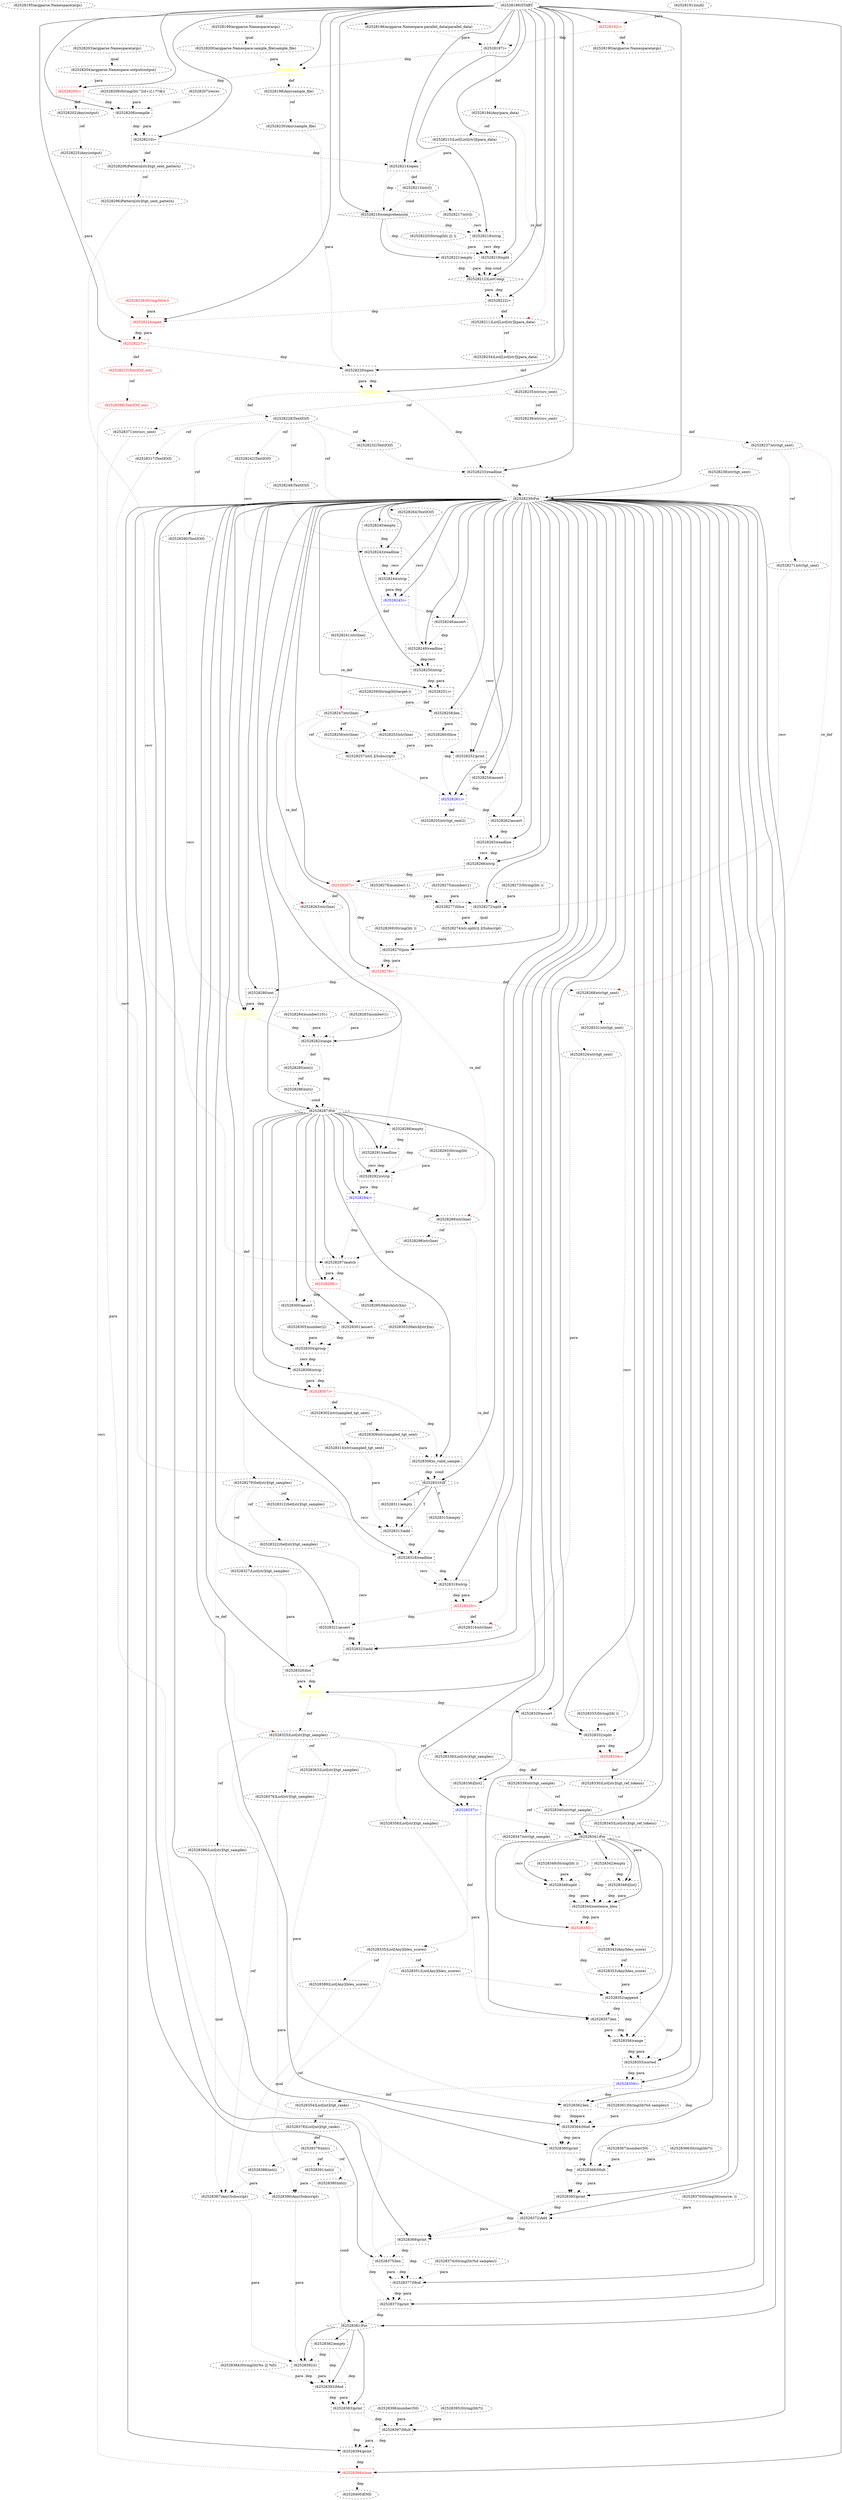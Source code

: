 digraph G {
1 [label="(62528274)str.split()[.](Subscript)" shape=ellipse style=dashed]
2 [label="(62528288)empty" shape=box style=dashed]
3 [label="(62528363)List[str](tgt_samples)" shape=ellipse style=dashed]
4 [label="(62528376)List[str](tgt_samples)" shape=ellipse style=dashed]
5 [label="(62528301)assert" shape=box style=dashed]
6 [label="(62528330)List[str](tgt_ref_tokens)" shape=ellipse style=dashed]
7 [label="(62528220)String(lit( ||| ))" shape=ellipse style=dashed]
8 [label="(62528367)number(50)" shape=ellipse style=dashed]
9 [label="(62528248)TextIO(f)" shape=ellipse style=dashed]
10 [label="(62528228)TextIO(f)" shape=ellipse style=dashed]
11 [label="(62528285)int(i)" shape=ellipse style=dashed]
12 [label="(62528207)re(re)" shape=ellipse style=dashed]
13 [label="(62528360)print" shape=box style=dashed]
14 [label="(62528195)argparse.Namespace(args)" shape=ellipse style=dashed]
15 [label="(62528347)str(tgt_sample)" shape=ellipse style=dashed]
16 [label="(62528200)argparse.Namespace.sample_file(sample_file)" shape=ellipse style=dashed]
17 [label="(62528354)List[int](tgt_ranks)" shape=ellipse style=dashed]
18 [label="(62528371)str(src_sent)" shape=ellipse style=dashed]
19 [label="(62528216)comprehension" shape=diamond style=dashed]
20 [label="(62528206)Pattern[str](tgt_sent_pattern)" shape=ellipse style=dashed]
21 [label="(62528337)=" shape=box style=dashed color=blue fontcolor=blue]
22 [label="(62528217)str(l)" shape=ellipse style=dashed]
23 [label="(62528332)split" shape=box style=dashed]
24 [label="(62528341)For" shape=diamond style=dashed]
25 [label="(62528343)Any(bleu_score)" shape=ellipse style=dashed]
26 [label="(62528318)readline" shape=box style=dashed]
27 [label="(62528351)List[Any](bleu_scores)" shape=ellipse style=dashed]
28 [label="(62528190)argparse.Namespace(args)" shape=ellipse style=dashed]
29 [label="(62528237)str(tgt_sent)" shape=ellipse style=dashed]
30 [label="(62528247)str(line)" shape=ellipse style=dashed]
31 [label="(62528335)List[Any](bleu_scores)" shape=ellipse style=dashed]
32 [label="(62528211)List[List[str]](para_data)" shape=ellipse style=dashed]
33 [label="(62528267)=" shape=box style=dashed color=red fontcolor=red]
34 [label="(62528326)list" shape=box style=dashed]
35 [label="(62528214)open" shape=box style=dashed]
36 [label="(62528264)TextIO(f)" shape=ellipse style=dashed]
37 [label="(62528268)str(tgt_sent)" shape=ellipse style=dashed]
38 [label="(62528282)range" shape=box style=dashed]
39 [label="(62528362)len" shape=box style=dashed]
40 [label="(62528298)str(line)" shape=ellipse style=dashed]
41 [label="(62528366)String(lit(*))" shape=ellipse style=dashed]
42 [label="(62528331)str(tgt_sent)" shape=ellipse style=dashed]
43 [label="(62528389)List[Any](bleu_scores)" shape=ellipse style=dashed]
44 [label="(62528378)List[int](tgt_ranks)" shape=ellipse style=dashed]
45 [label="(62528396)number(50)" shape=ellipse style=dashed]
46 [label="(62528287)For" shape=diamond style=dashed]
47 [label="(62528234)List[List[str]](para_data)" shape=ellipse style=dashed]
48 [label="(62528209)String(lit(^\[(\d+)\] (.*?)$))" shape=ellipse style=dashed]
49 [label="(62528339)str(tgt_sample)" shape=ellipse style=dashed]
50 [label="(62528224)open" shape=box style=dashed color=red fontcolor=red]
51 [label="(62528273)String(lit( ))" shape=ellipse style=dashed]
52 [label="(62528333)String(lit( ))" shape=ellipse style=dashed]
53 [label="(62528369)print" shape=box style=dashed]
54 [label="(62528269)String(lit( ))" shape=ellipse style=dashed]
55 [label="(62528393)Mod" shape=box style=dashed]
56 [label="(62528316)str(line)" shape=ellipse style=dashed]
57 [label="(62528356)range" shape=box style=dashed]
58 [label="(62528215)List[List[str]](para_data)" shape=ellipse style=dashed]
59 [label="(62528232)TextIO(f)" shape=ellipse style=dashed]
60 [label="(62528205)=" shape=box style=dashed color=red fontcolor=red]
61 [label="(62528197)=" shape=box style=dashed color=black fontcolor=black]
62 [label="(62528306)strip" shape=box style=dashed]
63 [label="(62528231)=" shape=box style=dashed color=yellow fontcolor=yellow]
64 [label="(62528194)Any(para_data)" shape=ellipse style=dashed]
65 [label="(62528340)str(tgt_sample)" shape=ellipse style=dashed]
66 [label="(62528344)sentence_bleu" shape=box style=dashed]
67 [label="(62528239)For" shape=diamond style=dashed]
68 [label="(62528382)empty" shape=box style=dashed]
69 [label="(62528358)List[str](tgt_samples)" shape=ellipse style=dashed]
70 [label="(62528304)group" shape=box style=dashed]
71 [label="(62528258)len" shape=box style=dashed]
72 [label="(62528277)Slice" shape=box style=dashed]
73 [label="(62528252)print" shape=box style=dashed]
74 [label="(62528245)=" shape=box style=dashed color=blue fontcolor=blue]
75 [label="(62528235)str(src_sent)" shape=ellipse style=dashed]
76 [label="(62528256)str(line)" shape=ellipse style=dashed]
77 [label="(62528257)str[.](Subscript)" shape=ellipse style=dashed]
78 [label="(62528361)String(lit(%d samples))" shape=ellipse style=dashed]
79 [label="(62528373)print" shape=box style=dashed]
80 [label="(62528238)str(tgt_sent)" shape=ellipse style=dashed]
81 [label="(62528365)print" shape=box style=dashed]
82 [label="(62528233)readline" shape=box style=dashed]
83 [label="(62528203)argparse.Namespace(args)" shape=ellipse style=dashed]
84 [label="(62528212)ListComp" shape=diamond style=dashed]
85 [label="(62528311)empty" shape=box style=dashed]
86 [label="(62528240)empty" shape=box style=dashed]
87 [label="(62528375)len" shape=box style=dashed]
88 [label="(62528381)For" shape=diamond style=dashed]
89 [label="(62528309)str(sampled_tgt_sent)" shape=ellipse style=dashed]
90 [label="(62528324)str(tgt_sent)" shape=ellipse style=dashed]
91 [label="(62528313)add" shape=box style=dashed]
92 [label="(62528196)argparse.Namespace.parallel_data(parallel_data)" shape=ellipse style=dashed]
93 [label="(62528307)=" shape=box style=dashed color=red fontcolor=red]
94 [label="(62528342)empty" shape=box style=dashed]
95 [label="(62528218)strip" shape=box style=dashed]
96 [label="(62528243)readline" shape=box style=dashed]
97 [label="(62528368)Mult" shape=box style=dashed]
98 [label="(62528303)Match[str](m)" shape=ellipse style=dashed]
99 [label="(62528299)=" shape=box style=dashed color=red fontcolor=red]
100 [label="(62528315)empty" shape=box style=dashed]
101 [label="(62528189)START" style=dashed]
102 [label="(62528251)=" shape=box style=dashed color=black fontcolor=black]
103 [label="(62528370)String(lit(source: ))" shape=ellipse style=dashed]
104 [label="(62528280)set" shape=box style=dashed]
105 [label="(62528310)If" shape=diamond style=dashed]
106 [label="(62528328)=" shape=box style=dashed color=yellow fontcolor=yellow]
107 [label="(62528392)()" shape=box style=dashed]
108 [label="(62528276)number(-1)" shape=ellipse style=dashed]
109 [label="(62528383)print" shape=box style=dashed]
110 [label="(62528338)List[str](tgt_samples)" shape=ellipse style=dashed]
111 [label="(62528391)int(i)" shape=ellipse style=dashed]
112 [label="(62528208)compile" shape=box style=dashed]
113 [label="(62528236)str(src_sent)" shape=ellipse style=dashed]
114 [label="(62528321)assert" shape=box style=dashed]
115 [label="(62528250)strip" shape=box style=dashed]
116 [label="(62528262)assert" shape=box style=dashed]
117 [label="(62528305)number(2)" shape=ellipse style=dashed]
118 [label="(62528394)print" shape=box style=dashed]
119 [label="(62528314)str(sampled_tgt_sent)" shape=ellipse style=dashed]
120 [label="(62528345)List[str](tgt_ref_tokens)" shape=ellipse style=dashed]
121 [label="(62528226)String(lit(w))" shape=ellipse style=dashed color=red fontcolor=red]
122 [label="(62528322)Set[str](tgt_samples)" shape=ellipse style=dashed]
123 [label="(62528390)Any(Subscript)" shape=ellipse style=dashed]
124 [label="(62528349)String(lit( ))" shape=ellipse style=dashed]
125 [label="(62528359)=" shape=box style=dashed color=blue fontcolor=blue]
126 [label="(62528329)assert" shape=box style=dashed]
127 [label="(62528225)Any(output)" shape=ellipse style=dashed]
128 [label="(62528223)TextIO(f_out)" shape=ellipse style=dashed color=red fontcolor=red]
129 [label="(62528384)String(lit(%s ||| %f))" shape=ellipse style=dashed]
130 [label="(62528279)Set[str](tgt_samples)" shape=ellipse style=dashed]
131 [label="(62528346)[list]" shape=box style=dashed]
132 [label="(62528271)str(tgt_sent)" shape=ellipse style=dashed]
133 [label="(62528198)Any(sample_file)" shape=ellipse style=dashed]
134 [label="(62528380)int(i)" shape=ellipse style=dashed]
135 [label="(62528227)=" shape=box style=dashed color=red fontcolor=red]
136 [label="(62528312)Set[str](tgt_samples)" shape=ellipse style=dashed]
137 [label="(62528297)match" shape=box style=dashed]
138 [label="(62528317)TextIO(f)" shape=ellipse style=dashed]
139 [label="(62528283)number(1)" shape=ellipse style=dashed]
140 [label="(62528221)empty" shape=box style=dashed]
141 [label="(62528263)str(line)" shape=ellipse style=dashed]
142 [label="(62528399)close" shape=box style=dashed color=red fontcolor=red]
143 [label="(62528296)Pattern[str](tgt_sent_pattern)" shape=ellipse style=dashed]
144 [label="(62528292)rstrip" shape=box style=dashed]
145 [label="(62528266)strip" shape=box style=dashed]
146 [label="(62528244)strip" shape=box style=dashed]
147 [label="(62528275)number(1)" shape=ellipse style=dashed]
148 [label="(62528395)String(lit(*))" shape=ellipse style=dashed]
149 [label="(62528372)Add" shape=box style=dashed]
150 [label="(62528229)open" shape=box style=dashed]
151 [label="(62528293)String(lit(
))" shape=ellipse style=dashed]
152 [label="(62528308)is_valid_sample" shape=box style=dashed]
153 [label="(62528270)join" shape=box style=dashed]
154 [label="(62528379)int(i)" shape=ellipse style=dashed]
155 [label="(62528192)=" shape=box style=dashed color=red fontcolor=red]
156 [label="(62528260)Slice" shape=box style=dashed]
157 [label="(62528213)str(l)" shape=ellipse style=dashed]
158 [label="(62528355)sorted" shape=box style=dashed]
159 [label="(62528291)readline" shape=box style=dashed]
160 [label="(62528323)add" shape=box style=dashed]
161 [label="(62528202)Any(output)" shape=ellipse style=dashed]
162 [label="(62528374)String(lit(%d samples))" shape=ellipse style=dashed]
163 [label="(62528253)str(line)" shape=ellipse style=dashed]
164 [label="(62528336)[list]" shape=box style=dashed]
165 [label="(62528388)int(i)" shape=ellipse style=dashed]
166 [label="(62528210)=" shape=box style=dashed color=black fontcolor=black]
167 [label="(62528246)assert" shape=box style=dashed]
168 [label="(62528255)str(tgt_sent2)" shape=ellipse style=dashed]
169 [label="(62528219)split" shape=box style=dashed]
170 [label="(62528302)str(sampled_tgt_sent)" shape=ellipse style=dashed]
171 [label="(62528387)Any(Subscript)" shape=ellipse style=dashed]
172 [label="(62528295)Match[str](m)" shape=ellipse style=dashed]
173 [label="(62528201)=" shape=box style=dashed color=yellow fontcolor=yellow]
174 [label="(62528284)number(101)" shape=ellipse style=dashed]
175 [label="(62528191)(null)" shape=ellipse style=dashed]
176 [label="(62528261)=" shape=box style=dashed color=blue fontcolor=blue]
177 [label="(62528348)split" shape=box style=dashed]
178 [label="(62528350)=" shape=box style=dashed color=red fontcolor=red]
179 [label="(62528327)List[str](tgt_samples)" shape=ellipse style=dashed]
180 [label="(62528242)TextIO(f)" shape=ellipse style=dashed]
181 [label="(62528254)assert" shape=box style=dashed]
182 [label="(62528325)List[str](tgt_samples)" shape=ellipse style=dashed]
183 [label="(62528364)Mod" shape=box style=dashed]
184 [label="(62528319)strip" shape=box style=dashed]
185 [label="(62528290)TextIO(f)" shape=ellipse style=dashed]
186 [label="(62528286)int(i)" shape=ellipse style=dashed]
187 [label="(62528377)Mod" shape=box style=dashed]
188 [label="(62528204)argparse.Namespace.output(output)" shape=ellipse style=dashed]
189 [label="(62528249)readline" shape=box style=dashed]
190 [label="(62528300)assert" shape=box style=dashed]
191 [label="(62528320)=" shape=box style=dashed color=red fontcolor=red]
192 [label="(62528289)str(line)" shape=ellipse style=dashed]
193 [label="(62528222)=" shape=box style=dashed color=black fontcolor=black]
194 [label="(62528272)split" shape=box style=dashed]
195 [label="(62528199)argparse.Namespace(args)" shape=ellipse style=dashed]
196 [label="(62528281)=" shape=box style=dashed color=yellow fontcolor=yellow]
197 [label="(62528398)TextIO(f_out)" shape=ellipse style=dashed color=red fontcolor=red]
198 [label="(62528230)Any(sample_file)" shape=ellipse style=dashed]
199 [label="(62528241)str(line)" shape=ellipse style=dashed]
200 [label="(62528294)=" shape=box style=dashed color=blue fontcolor=blue]
201 [label="(62528265)readline" shape=box style=dashed]
202 [label="(62528259)String(lit(target:))" shape=ellipse style=dashed]
203 [label="(62528397)Mult" shape=box style=dashed]
204 [label="(62528352)append" shape=box style=dashed]
205 [label="(62528386)List[str](tgt_samples)" shape=ellipse style=dashed]
206 [label="(62528334)=" shape=box style=dashed color=red fontcolor=red]
207 [label="(62528278)=" shape=box style=dashed color=red fontcolor=red]
208 [label="(62528353)Any(bleu_score)" shape=ellipse style=dashed]
209 [label="(62528400)END" style=dashed]
210 [label="(62528357)len" shape=box style=dashed]
194 -> 1 [label="qual" style=dotted];
72 -> 1 [label="para" style=dotted];
46 -> 2 [label="" style=solid];
182 -> 3 [label="ref" style=dotted];
182 -> 4 [label="ref" style=dotted];
46 -> 5 [label="" style=solid];
190 -> 5 [label="dep" style=dotted];
206 -> 6 [label="def" style=dotted];
10 -> 9 [label="ref" style=dotted];
63 -> 10 [label="def" style=dotted];
38 -> 11 [label="def" style=dotted];
67 -> 13 [label="" style=solid];
183 -> 13 [label="dep" style=dotted];
183 -> 13 [label="para" style=dotted];
125 -> 13 [label="dep" style=dotted];
49 -> 15 [label="ref" style=dotted];
195 -> 16 [label="qual" style=dotted];
125 -> 17 [label="def" style=dotted];
75 -> 18 [label="ref" style=dotted];
101 -> 19 [label="" style=solid];
35 -> 19 [label="dep" style=dotted];
157 -> 19 [label="cond" style=dotted];
166 -> 20 [label="def" style=dotted];
67 -> 21 [label="" style=solid];
164 -> 21 [label="dep" style=dotted];
164 -> 21 [label="para" style=dotted];
157 -> 22 [label="ref" style=dotted];
67 -> 23 [label="" style=solid];
42 -> 23 [label="recv" style=dotted];
52 -> 23 [label="para" style=dotted];
126 -> 23 [label="dep" style=dotted];
67 -> 24 [label="" style=solid];
65 -> 24 [label="cond" style=dotted];
21 -> 24 [label="dep" style=dotted];
178 -> 25 [label="def" style=dotted];
67 -> 26 [label="" style=solid];
138 -> 26 [label="recv" style=dotted];
100 -> 26 [label="dep" style=dotted];
91 -> 26 [label="dep" style=dotted];
31 -> 27 [label="ref" style=dotted];
155 -> 28 [label="def" style=dotted];
113 -> 29 [label="def" style=dotted];
102 -> 30 [label="def" style=dotted];
199 -> 30 [label="re_def" style=dotted color=red];
21 -> 31 [label="def" style=dotted];
193 -> 32 [label="def" style=dotted];
64 -> 32 [label="re_def" style=dotted color=red];
67 -> 33 [label="" style=solid];
145 -> 33 [label="dep" style=dotted];
145 -> 33 [label="para" style=dotted];
67 -> 34 [label="" style=solid];
179 -> 34 [label="para" style=dotted];
160 -> 34 [label="dep" style=dotted];
101 -> 35 [label="" style=solid];
58 -> 35 [label="para" style=dotted];
166 -> 35 [label="dep" style=dotted];
10 -> 36 [label="ref" style=dotted];
207 -> 37 [label="def" style=dotted];
29 -> 37 [label="re_def" style=dotted color=red];
67 -> 38 [label="" style=solid];
139 -> 38 [label="para" style=dotted];
174 -> 38 [label="para" style=dotted];
196 -> 38 [label="dep" style=dotted];
67 -> 39 [label="" style=solid];
3 -> 39 [label="para" style=dotted];
125 -> 39 [label="dep" style=dotted];
192 -> 40 [label="ref" style=dotted];
37 -> 42 [label="ref" style=dotted];
31 -> 43 [label="ref" style=dotted];
17 -> 44 [label="ref" style=dotted];
67 -> 46 [label="" style=solid];
38 -> 46 [label="dep" style=dotted];
186 -> 46 [label="cond" style=dotted];
32 -> 47 [label="ref" style=dotted];
110 -> 49 [label="def" style=dotted];
101 -> 50 [label="" style=solid];
127 -> 50 [label="para" style=dotted];
121 -> 50 [label="para" style=dotted];
193 -> 50 [label="dep" style=dotted];
67 -> 53 [label="" style=solid];
149 -> 53 [label="dep" style=dotted];
149 -> 53 [label="para" style=dotted];
81 -> 53 [label="dep" style=dotted];
88 -> 55 [label="" style=solid];
129 -> 55 [label="para" style=dotted];
107 -> 55 [label="dep" style=dotted];
107 -> 55 [label="para" style=dotted];
68 -> 55 [label="dep" style=dotted];
191 -> 56 [label="def" style=dotted];
192 -> 56 [label="re_def" style=dotted color=red];
67 -> 57 [label="" style=solid];
210 -> 57 [label="dep" style=dotted];
210 -> 57 [label="para" style=dotted];
204 -> 57 [label="dep" style=dotted];
64 -> 58 [label="ref" style=dotted];
10 -> 59 [label="ref" style=dotted];
101 -> 60 [label="" style=solid];
188 -> 60 [label="para" style=dotted];
173 -> 60 [label="dep" style=dotted];
101 -> 61 [label="" style=solid];
92 -> 61 [label="para" style=dotted];
155 -> 61 [label="dep" style=dotted];
46 -> 62 [label="" style=solid];
70 -> 62 [label="dep" style=dotted];
70 -> 62 [label="recv" style=dotted];
101 -> 63 [label="" style=solid];
150 -> 63 [label="dep" style=dotted];
150 -> 63 [label="para" style=dotted];
61 -> 64 [label="def" style=dotted];
49 -> 65 [label="ref" style=dotted];
24 -> 66 [label="" style=solid];
131 -> 66 [label="dep" style=dotted];
131 -> 66 [label="para" style=dotted];
177 -> 66 [label="dep" style=dotted];
177 -> 66 [label="para" style=dotted];
94 -> 66 [label="dep" style=dotted];
101 -> 67 [label="" style=solid];
80 -> 67 [label="cond" style=dotted];
82 -> 67 [label="dep" style=dotted];
88 -> 68 [label="" style=solid];
182 -> 69 [label="ref" style=dotted];
46 -> 70 [label="" style=solid];
98 -> 70 [label="recv" style=dotted];
117 -> 70 [label="para" style=dotted];
5 -> 70 [label="dep" style=dotted];
67 -> 71 [label="" style=solid];
202 -> 71 [label="para" style=dotted];
147 -> 72 [label="para" style=dotted];
108 -> 72 [label="para" style=dotted];
67 -> 73 [label="" style=solid];
163 -> 73 [label="para" style=dotted];
102 -> 73 [label="dep" style=dotted];
67 -> 74 [label="" style=solid];
146 -> 74 [label="dep" style=dotted];
146 -> 74 [label="para" style=dotted];
47 -> 75 [label="def" style=dotted];
30 -> 76 [label="ref" style=dotted];
76 -> 77 [label="qual" style=dotted];
156 -> 77 [label="para" style=dotted];
30 -> 77 [label="ref" style=dotted];
67 -> 79 [label="" style=solid];
187 -> 79 [label="dep" style=dotted];
187 -> 79 [label="para" style=dotted];
53 -> 79 [label="dep" style=dotted];
29 -> 80 [label="ref" style=dotted];
67 -> 81 [label="" style=solid];
97 -> 81 [label="dep" style=dotted];
97 -> 81 [label="para" style=dotted];
13 -> 81 [label="dep" style=dotted];
101 -> 82 [label="" style=solid];
59 -> 82 [label="recv" style=dotted];
63 -> 82 [label="dep" style=dotted];
101 -> 84 [label="" style=solid];
169 -> 84 [label="dep" style=dotted];
169 -> 84 [label="cond" style=dotted];
140 -> 84 [label="dep" style=dotted];
140 -> 84 [label="para" style=dotted];
105 -> 85 [label="T"];
67 -> 86 [label="" style=solid];
67 -> 87 [label="" style=solid];
4 -> 87 [label="para" style=dotted];
53 -> 87 [label="dep" style=dotted];
67 -> 88 [label="" style=solid];
134 -> 88 [label="cond" style=dotted];
79 -> 88 [label="dep" style=dotted];
170 -> 89 [label="ref" style=dotted];
37 -> 90 [label="ref" style=dotted];
105 -> 91 [label="T"];
136 -> 91 [label="recv" style=dotted];
119 -> 91 [label="para" style=dotted];
85 -> 91 [label="dep" style=dotted];
14 -> 92 [label="qual" style=dotted];
46 -> 93 [label="" style=solid];
62 -> 93 [label="dep" style=dotted];
62 -> 93 [label="para" style=dotted];
24 -> 94 [label="" style=solid];
101 -> 95 [label="" style=solid];
22 -> 95 [label="recv" style=dotted];
19 -> 95 [label="dep" style=dotted];
67 -> 96 [label="" style=solid];
180 -> 96 [label="recv" style=dotted];
86 -> 96 [label="dep" style=dotted];
67 -> 97 [label="" style=solid];
41 -> 97 [label="para" style=dotted];
8 -> 97 [label="para" style=dotted];
13 -> 97 [label="dep" style=dotted];
172 -> 98 [label="ref" style=dotted];
46 -> 99 [label="" style=solid];
137 -> 99 [label="dep" style=dotted];
137 -> 99 [label="para" style=dotted];
105 -> 100 [label="F"];
67 -> 102 [label="" style=solid];
115 -> 102 [label="dep" style=dotted];
115 -> 102 [label="para" style=dotted];
67 -> 104 [label="" style=solid];
207 -> 104 [label="dep" style=dotted];
46 -> 105 [label="" style=solid];
152 -> 105 [label="dep" style=dotted];
152 -> 105 [label="cond" style=dotted];
67 -> 106 [label="" style=solid];
34 -> 106 [label="dep" style=dotted];
34 -> 106 [label="para" style=dotted];
88 -> 107 [label="" style=solid];
171 -> 107 [label="para" style=dotted];
123 -> 107 [label="para" style=dotted];
68 -> 107 [label="dep" style=dotted];
88 -> 109 [label="" style=solid];
55 -> 109 [label="dep" style=dotted];
55 -> 109 [label="para" style=dotted];
68 -> 109 [label="dep" style=dotted];
182 -> 110 [label="ref" style=dotted];
154 -> 111 [label="ref" style=dotted];
101 -> 112 [label="" style=solid];
12 -> 112 [label="recv" style=dotted];
48 -> 112 [label="para" style=dotted];
60 -> 112 [label="dep" style=dotted];
75 -> 113 [label="ref" style=dotted];
67 -> 114 [label="" style=solid];
191 -> 114 [label="dep" style=dotted];
67 -> 115 [label="" style=solid];
189 -> 115 [label="dep" style=dotted];
189 -> 115 [label="recv" style=dotted];
67 -> 116 [label="" style=solid];
176 -> 116 [label="dep" style=dotted];
67 -> 118 [label="" style=solid];
203 -> 118 [label="dep" style=dotted];
203 -> 118 [label="para" style=dotted];
109 -> 118 [label="dep" style=dotted];
170 -> 119 [label="ref" style=dotted];
6 -> 120 [label="ref" style=dotted];
130 -> 122 [label="ref" style=dotted];
43 -> 123 [label="qual" style=dotted];
111 -> 123 [label="para" style=dotted];
31 -> 123 [label="ref" style=dotted];
67 -> 125 [label="" style=solid];
158 -> 125 [label="dep" style=dotted];
158 -> 125 [label="para" style=dotted];
67 -> 126 [label="" style=solid];
106 -> 126 [label="dep" style=dotted];
161 -> 127 [label="ref" style=dotted];
135 -> 128 [label="def" style=dotted];
196 -> 130 [label="def" style=dotted];
24 -> 131 [label="" style=solid];
120 -> 131 [label="para" style=dotted];
94 -> 131 [label="dep" style=dotted];
29 -> 132 [label="ref" style=dotted];
173 -> 133 [label="def" style=dotted];
154 -> 134 [label="ref" style=dotted];
101 -> 135 [label="" style=solid];
50 -> 135 [label="dep" style=dotted];
50 -> 135 [label="para" style=dotted];
130 -> 136 [label="ref" style=dotted];
46 -> 137 [label="" style=solid];
143 -> 137 [label="recv" style=dotted];
40 -> 137 [label="para" style=dotted];
200 -> 137 [label="dep" style=dotted];
10 -> 138 [label="ref" style=dotted];
19 -> 140 [label="" style=solid];
33 -> 141 [label="def" style=dotted];
30 -> 141 [label="re_def" style=dotted color=red];
101 -> 142 [label="" style=solid];
197 -> 142 [label="recv" style=dotted];
118 -> 142 [label="dep" style=dotted];
20 -> 143 [label="ref" style=dotted];
46 -> 144 [label="" style=solid];
159 -> 144 [label="dep" style=dotted];
159 -> 144 [label="recv" style=dotted];
151 -> 144 [label="para" style=dotted];
2 -> 144 [label="dep" style=dotted];
67 -> 145 [label="" style=solid];
201 -> 145 [label="dep" style=dotted];
201 -> 145 [label="recv" style=dotted];
67 -> 146 [label="" style=solid];
96 -> 146 [label="dep" style=dotted];
96 -> 146 [label="recv" style=dotted];
67 -> 149 [label="" style=solid];
103 -> 149 [label="para" style=dotted];
18 -> 149 [label="para" style=dotted];
81 -> 149 [label="dep" style=dotted];
101 -> 150 [label="" style=solid];
198 -> 150 [label="para" style=dotted];
135 -> 150 [label="dep" style=dotted];
46 -> 152 [label="" style=solid];
89 -> 152 [label="para" style=dotted];
93 -> 152 [label="dep" style=dotted];
67 -> 153 [label="" style=solid];
54 -> 153 [label="recv" style=dotted];
1 -> 153 [label="para" style=dotted];
33 -> 153 [label="dep" style=dotted];
44 -> 154 [label="def" style=dotted];
101 -> 155 [label="" style=solid];
175 -> 155 [label="para" style=dotted];
71 -> 156 [label="para" style=dotted];
35 -> 157 [label="def" style=dotted];
67 -> 158 [label="" style=solid];
57 -> 158 [label="dep" style=dotted];
57 -> 158 [label="para" style=dotted];
204 -> 158 [label="dep" style=dotted];
46 -> 159 [label="" style=solid];
185 -> 159 [label="recv" style=dotted];
2 -> 159 [label="dep" style=dotted];
67 -> 160 [label="" style=solid];
122 -> 160 [label="recv" style=dotted];
90 -> 160 [label="para" style=dotted];
114 -> 160 [label="dep" style=dotted];
60 -> 161 [label="def" style=dotted];
30 -> 163 [label="ref" style=dotted];
67 -> 164 [label="" style=solid];
206 -> 164 [label="dep" style=dotted];
154 -> 165 [label="ref" style=dotted];
101 -> 166 [label="" style=solid];
112 -> 166 [label="dep" style=dotted];
112 -> 166 [label="para" style=dotted];
67 -> 167 [label="" style=solid];
74 -> 167 [label="dep" style=dotted];
176 -> 168 [label="def" style=dotted];
101 -> 169 [label="" style=solid];
95 -> 169 [label="dep" style=dotted];
95 -> 169 [label="recv" style=dotted];
7 -> 169 [label="para" style=dotted];
19 -> 169 [label="dep" style=dotted];
93 -> 170 [label="def" style=dotted];
205 -> 171 [label="qual" style=dotted];
165 -> 171 [label="para" style=dotted];
182 -> 171 [label="ref" style=dotted];
99 -> 172 [label="def" style=dotted];
101 -> 173 [label="" style=solid];
16 -> 173 [label="para" style=dotted];
61 -> 173 [label="dep" style=dotted];
67 -> 176 [label="" style=solid];
71 -> 176 [label="dep" style=dotted];
77 -> 176 [label="para" style=dotted];
181 -> 176 [label="dep" style=dotted];
24 -> 177 [label="" style=solid];
15 -> 177 [label="recv" style=dotted];
124 -> 177 [label="para" style=dotted];
94 -> 177 [label="dep" style=dotted];
24 -> 178 [label="" style=solid];
66 -> 178 [label="dep" style=dotted];
66 -> 178 [label="para" style=dotted];
130 -> 179 [label="ref" style=dotted];
10 -> 180 [label="ref" style=dotted];
67 -> 181 [label="" style=solid];
73 -> 181 [label="dep" style=dotted];
106 -> 182 [label="def" style=dotted];
130 -> 182 [label="re_def" style=dotted color=red];
67 -> 183 [label="" style=solid];
78 -> 183 [label="para" style=dotted];
39 -> 183 [label="dep" style=dotted];
39 -> 183 [label="para" style=dotted];
125 -> 183 [label="dep" style=dotted];
67 -> 184 [label="" style=solid];
26 -> 184 [label="dep" style=dotted];
26 -> 184 [label="recv" style=dotted];
10 -> 185 [label="ref" style=dotted];
11 -> 186 [label="ref" style=dotted];
67 -> 187 [label="" style=solid];
162 -> 187 [label="para" style=dotted];
87 -> 187 [label="dep" style=dotted];
87 -> 187 [label="para" style=dotted];
53 -> 187 [label="dep" style=dotted];
83 -> 188 [label="qual" style=dotted];
67 -> 189 [label="" style=solid];
9 -> 189 [label="recv" style=dotted];
167 -> 189 [label="dep" style=dotted];
46 -> 190 [label="" style=solid];
99 -> 190 [label="dep" style=dotted];
67 -> 191 [label="" style=solid];
184 -> 191 [label="dep" style=dotted];
184 -> 191 [label="para" style=dotted];
200 -> 192 [label="def" style=dotted];
141 -> 192 [label="re_def" style=dotted color=red];
101 -> 193 [label="" style=solid];
84 -> 193 [label="dep" style=dotted];
84 -> 193 [label="para" style=dotted];
67 -> 194 [label="" style=solid];
132 -> 194 [label="recv" style=dotted];
51 -> 194 [label="para" style=dotted];
33 -> 194 [label="dep" style=dotted];
67 -> 196 [label="" style=solid];
104 -> 196 [label="dep" style=dotted];
104 -> 196 [label="para" style=dotted];
128 -> 197 [label="ref" style=dotted];
133 -> 198 [label="ref" style=dotted];
74 -> 199 [label="def" style=dotted];
46 -> 200 [label="" style=solid];
144 -> 200 [label="dep" style=dotted];
144 -> 200 [label="para" style=dotted];
67 -> 201 [label="" style=solid];
36 -> 201 [label="recv" style=dotted];
116 -> 201 [label="dep" style=dotted];
67 -> 203 [label="" style=solid];
148 -> 203 [label="para" style=dotted];
45 -> 203 [label="para" style=dotted];
109 -> 203 [label="dep" style=dotted];
24 -> 204 [label="" style=solid];
27 -> 204 [label="recv" style=dotted];
208 -> 204 [label="para" style=dotted];
178 -> 204 [label="dep" style=dotted];
182 -> 205 [label="ref" style=dotted];
67 -> 206 [label="" style=solid];
23 -> 206 [label="dep" style=dotted];
23 -> 206 [label="para" style=dotted];
67 -> 207 [label="" style=solid];
153 -> 207 [label="dep" style=dotted];
153 -> 207 [label="para" style=dotted];
25 -> 208 [label="ref" style=dotted];
142 -> 209 [label="dep" style=dotted];
67 -> 210 [label="" style=solid];
69 -> 210 [label="para" style=dotted];
204 -> 210 [label="dep" style=dotted];
}